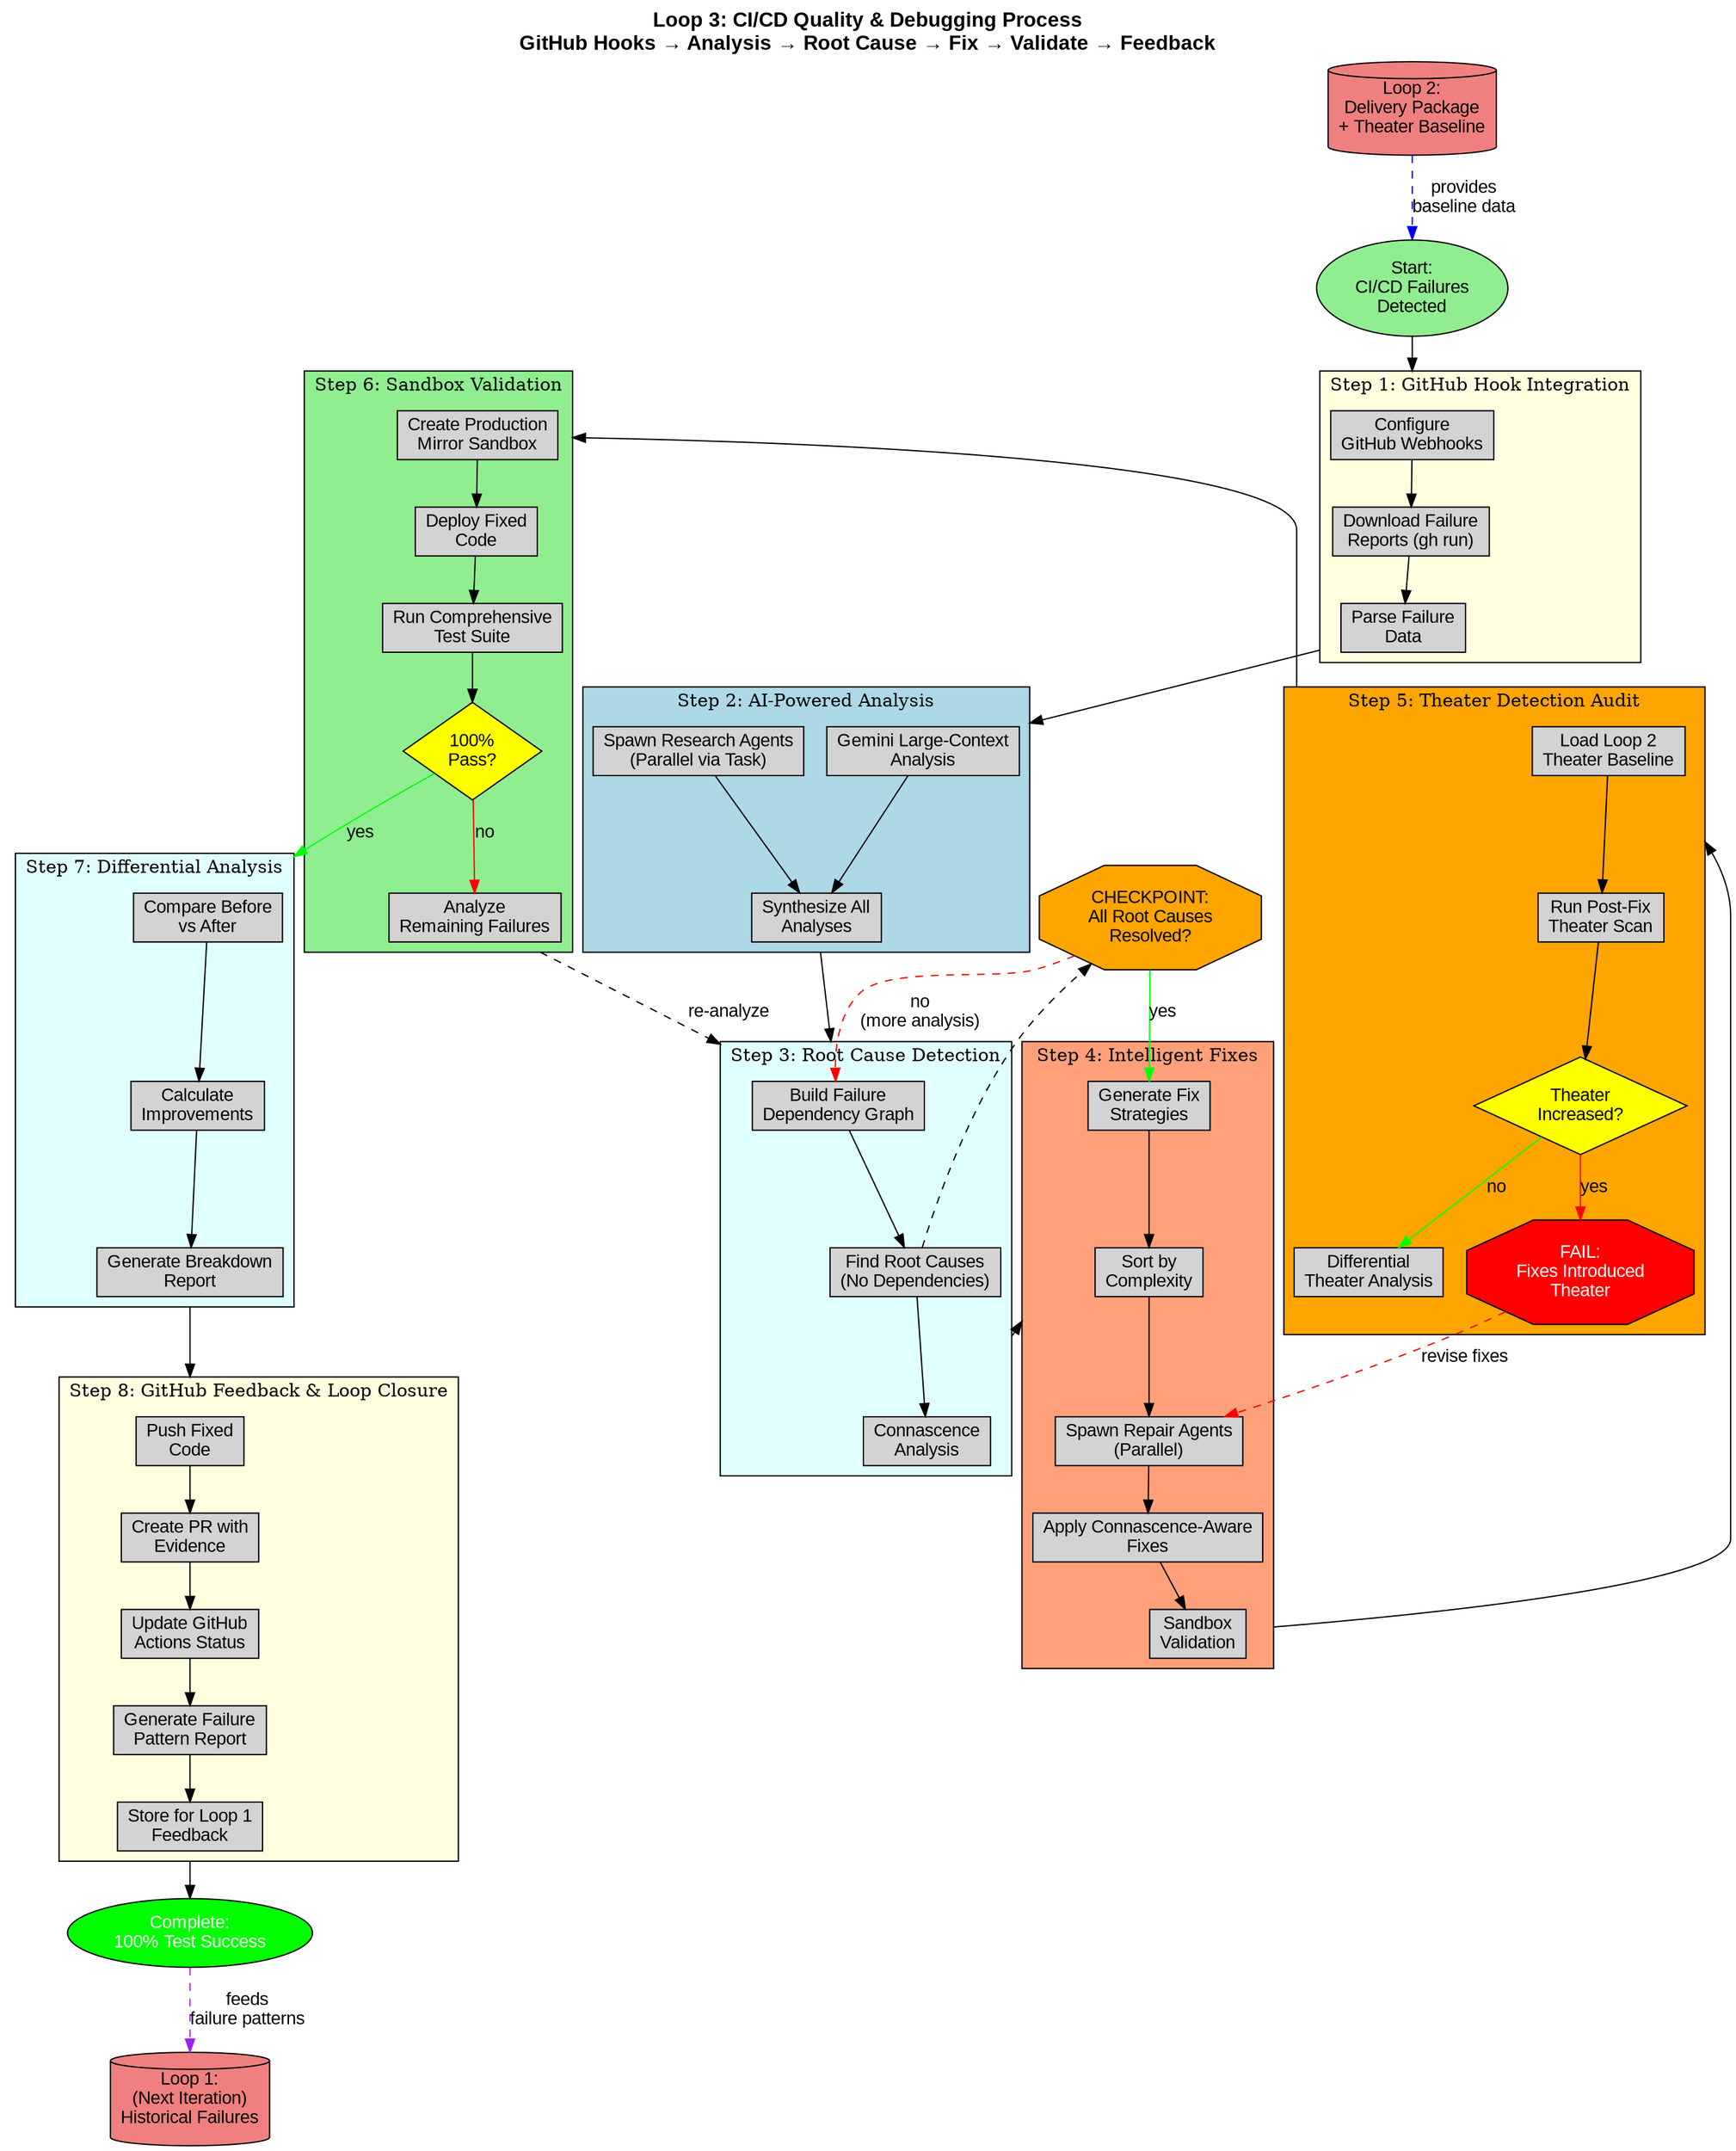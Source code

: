 digraph CICDQualityLoop {
    rankdir=TB;
    compound=true;
    node [shape=box, style=filled, fontname="Arial"];
    edge [fontname="Arial"];

    // Start and end
    start [shape=ellipse, label="Start:\nCI/CD Failures\nDetected", fillcolor=lightgreen];
    end [shape=ellipse, label="Complete:\n100% Test Success", fillcolor=green, fontcolor=white];

    // Step 1: GitHub Hook Integration
    subgraph cluster_github {
        label="Step 1: GitHub Hook Integration";
        fillcolor=lightyellow;
        style=filled;

        gh1 [label="Configure\nGitHub Webhooks"];
        gh2 [label="Download Failure\nReports (gh run)"];
        gh3 [label="Parse Failure\nData"];

        gh1 -> gh2 -> gh3;
    }

    // Step 2: AI-Powered Analysis
    subgraph cluster_analysis {
        label="Step 2: AI-Powered Analysis";
        fillcolor=lightblue;
        style=filled;

        ai1 [label="Gemini Large-Context\nAnalysis"];
        ai2 [label="Spawn Research Agents\n(Parallel via Task)"];
        ai3 [label="Synthesize All\nAnalyses"];

        ai1 -> ai3;
        ai2 -> ai3;
    }

    // Step 3: Root Cause Detection
    subgraph cluster_rootcause {
        label="Step 3: Root Cause Detection";
        fillcolor=lightcyan;
        style=filled;

        rc1 [label="Build Failure\nDependency Graph"];
        rc2 [label="Find Root Causes\n(No Dependencies)"];
        rc3 [label="Connascence\nAnalysis"];

        rc1 -> rc2 -> rc3;
    }

    // Step 4: Intelligent Fixes
    subgraph cluster_fixes {
        label="Step 4: Intelligent Fixes";
        fillcolor=lightsalmon;
        style=filled;

        fix1 [label="Generate Fix\nStrategies"];
        fix2 [label="Sort by\nComplexity"];
        fix3 [label="Spawn Repair Agents\n(Parallel)"];
        fix4 [label="Apply Connascence-Aware\nFixes"];
        fix5 [label="Sandbox\nValidation"];

        fix1 -> fix2 -> fix3 -> fix4 -> fix5;
    }

    // Step 5: Theater Detection Audit
    subgraph cluster_theater {
        label="Step 5: Theater Detection Audit";
        fillcolor=orange;
        style=filled;

        th1 [label="Load Loop 2\nTheater Baseline"];
        th2 [label="Run Post-Fix\nTheater Scan"];
        th_decision [shape=diamond, label="Theater\nIncreased?", fillcolor=yellow];
        th_fail [shape=octagon, label="FAIL:\nFixes Introduced\nTheater", fillcolor=red, fontcolor=white];
        th3 [label="Differential\nTheater Analysis"];

        th1 -> th2 -> th_decision;
        th_decision -> th_fail [label="yes", color=red];
        th_decision -> th3 [label="no", color=green];
        th_fail -> fix3 [label="revise fixes", style=dashed, color=red];
    }

    // Step 6: Sandbox Validation
    subgraph cluster_sandbox {
        label="Step 6: Sandbox Validation";
        fillcolor=lightgreen;
        style=filled;

        sb1 [label="Create Production\nMirror Sandbox"];
        sb2 [label="Deploy Fixed\nCode"];
        sb3 [label="Run Comprehensive\nTest Suite"];
        sb_decision [shape=diamond, label="100%\nPass?", fillcolor=yellow];
        sb_fail [label="Analyze\nRemaining Failures"];

        sb1 -> sb2 -> sb3 -> sb_decision;
        sb_decision -> sb_fail [label="no", color=red];
        sb_fail -> rc1 [label="re-analyze", style=dashed, ltail=cluster_sandbox, lhead=cluster_rootcause];
    }

    // Step 7: Differential Analysis
    subgraph cluster_diff {
        label="Step 7: Differential Analysis";
        fillcolor=lightcyan;
        style=filled;

        diff1 [label="Compare Before\nvs After"];
        diff2 [label="Calculate\nImprovements"];
        diff3 [label="Generate Breakdown\nReport"];

        diff1 -> diff2 -> diff3;
    }

    // Step 8: GitHub Feedback
    subgraph cluster_feedback {
        label="Step 8: GitHub Feedback & Loop Closure";
        fillcolor=lightyellow;
        style=filled;

        fb1 [label="Push Fixed\nCode"];
        fb2 [label="Create PR with\nEvidence"];
        fb3 [label="Update GitHub\nActions Status"];
        fb4 [label="Generate Failure\nPattern Report"];
        fb5 [label="Store for Loop 1\nFeedback"];

        fb1 -> fb2 -> fb3 -> fb4 -> fb5;
    }

    // External references
    loop2 [shape=cylinder, label="Loop 2:\nDelivery Package\n+ Theater Baseline", fillcolor=lightcoral];
    loop1_feedback [shape=cylinder, label="Loop 1:\n(Next Iteration)\nHistorical Failures", fillcolor=lightcoral];

    // Main flow
    start -> gh1 [lhead=cluster_github];
    gh3 -> ai1 [ltail=cluster_github, lhead=cluster_analysis];
    ai3 -> rc1 [ltail=cluster_analysis, lhead=cluster_rootcause];
    rc3 -> fix1 [ltail=cluster_rootcause, lhead=cluster_fixes];
    fix5 -> th1 [ltail=cluster_fixes, lhead=cluster_theater];
    th3 -> sb1 [ltail=cluster_theater, lhead=cluster_sandbox];
    sb_decision -> diff1 [label="yes", color=green, lhead=cluster_diff];
    diff3 -> fb1 [ltail=cluster_diff, lhead=cluster_feedback];
    fb5 -> end [ltail=cluster_feedback];

    // Integration points
    loop2 -> start [label="provides\nbaseline data", style=dashed, color=blue];
    end -> loop1_feedback [label="feeds\nfailure patterns", style=dashed, color=purple];

    // Critical checkpoints
    validation [shape=octagon, label="CHECKPOINT:\nAll Root Causes\nResolved?", fillcolor=orange];
    rc2 -> validation [style=dashed];
    validation -> fix1 [label="yes", color=green];
    validation -> rc1 [label="no\n(more analysis)", color=red, style=dashed];

    labelloc="t";
    label="Loop 3: CI/CD Quality & Debugging Process\nGitHub Hooks → Analysis → Root Cause → Fix → Validate → Feedback";
    fontsize=16;
    fontname="Arial Bold";
}
